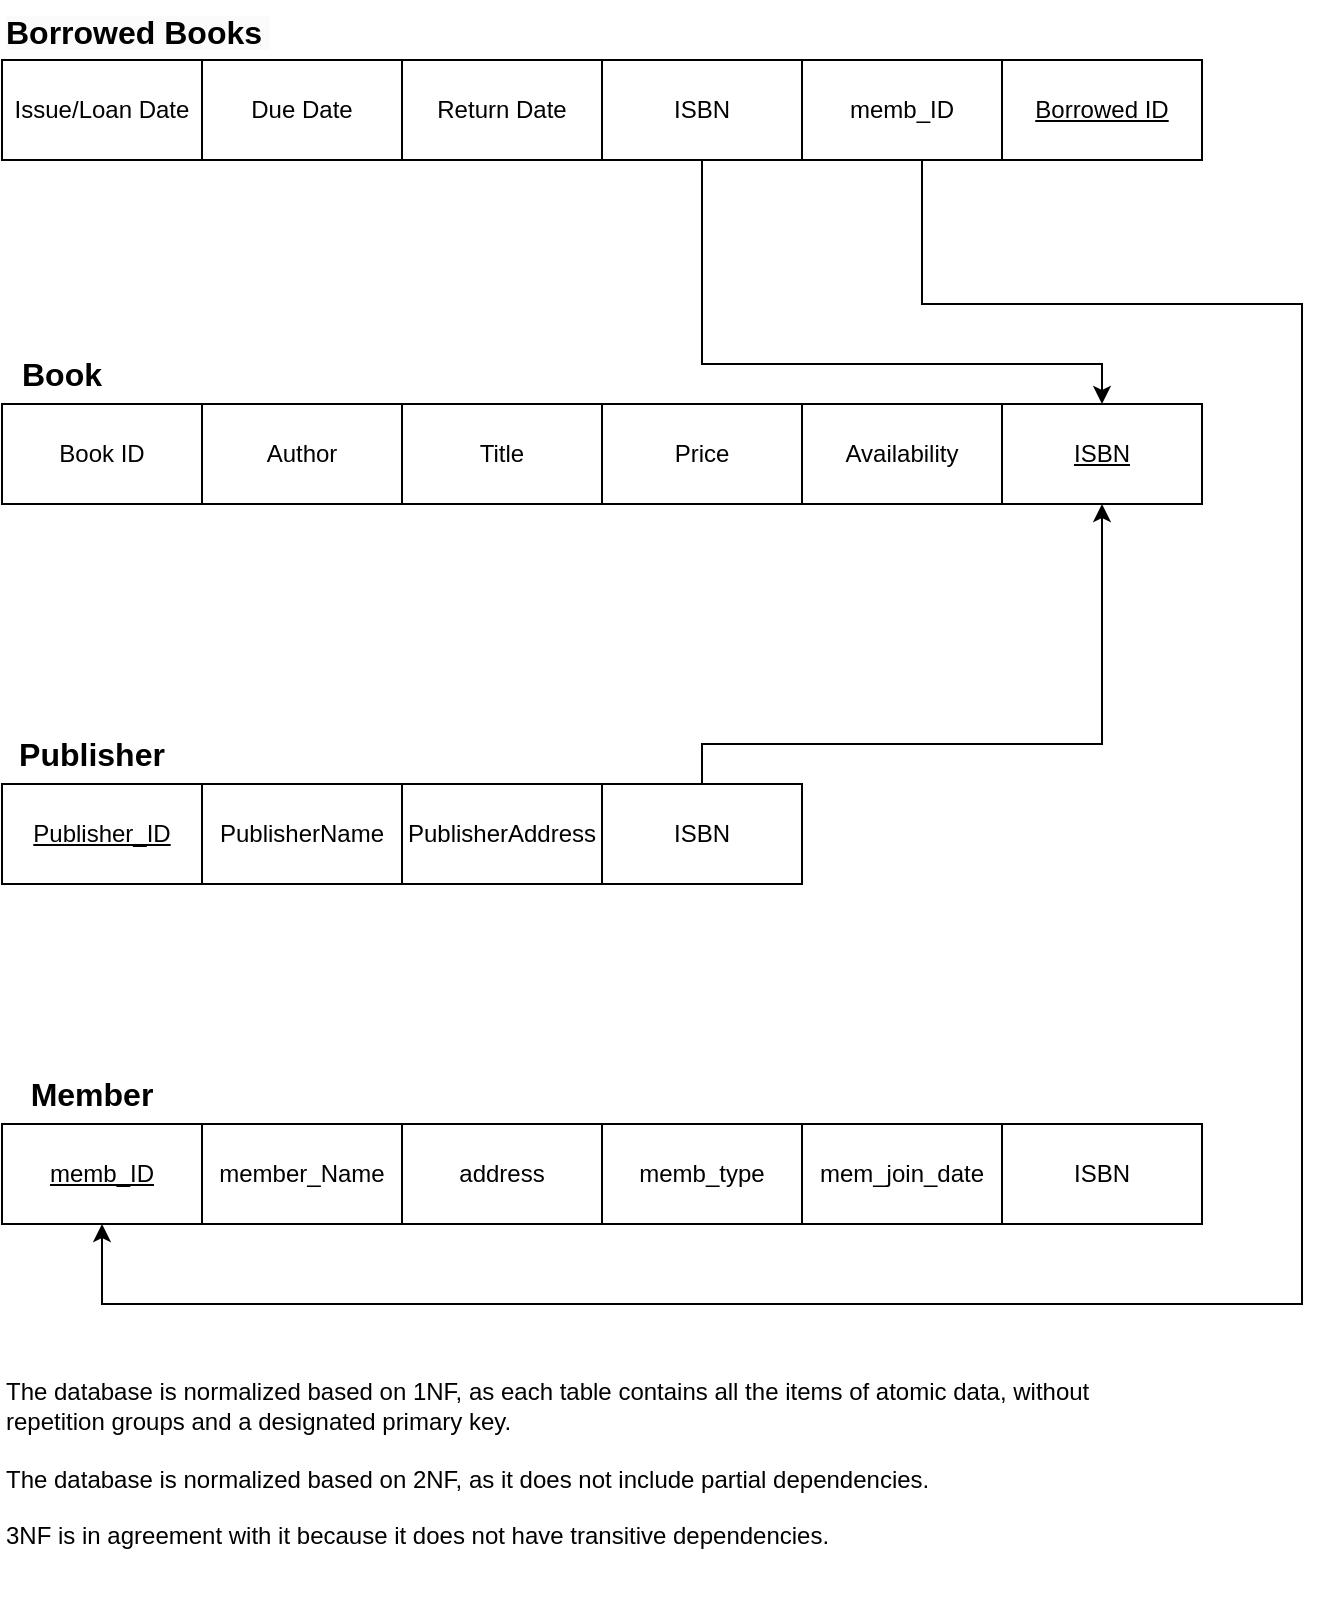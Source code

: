 <mxfile version="22.1.17" type="github">
  <diagram name="Page-1" id="e_JMkv63ZfSiVQM9Ydst">
    <mxGraphModel dx="820" dy="623" grid="1" gridSize="10" guides="1" tooltips="1" connect="1" arrows="1" fold="1" page="1" pageScale="1" pageWidth="827" pageHeight="1169" math="0" shadow="0">
      <root>
        <mxCell id="0" />
        <mxCell id="1" parent="0" />
        <mxCell id="g2Mc58VrfWElOGzlkAhz-1" value="Book ID" style="rounded=0;whiteSpace=wrap;html=1;" vertex="1" parent="1">
          <mxGeometry x="89" y="360" width="100" height="50" as="geometry" />
        </mxCell>
        <mxCell id="g2Mc58VrfWElOGzlkAhz-2" value="Author" style="rounded=0;whiteSpace=wrap;html=1;" vertex="1" parent="1">
          <mxGeometry x="189" y="360" width="100" height="50" as="geometry" />
        </mxCell>
        <mxCell id="g2Mc58VrfWElOGzlkAhz-3" value="Title" style="rounded=0;whiteSpace=wrap;html=1;" vertex="1" parent="1">
          <mxGeometry x="289" y="360" width="100" height="50" as="geometry" />
        </mxCell>
        <mxCell id="g2Mc58VrfWElOGzlkAhz-4" value="Price" style="rounded=0;whiteSpace=wrap;html=1;" vertex="1" parent="1">
          <mxGeometry x="389" y="360" width="100" height="50" as="geometry" />
        </mxCell>
        <mxCell id="g2Mc58VrfWElOGzlkAhz-5" value="Availability" style="rounded=0;whiteSpace=wrap;html=1;" vertex="1" parent="1">
          <mxGeometry x="489" y="360" width="100" height="50" as="geometry" />
        </mxCell>
        <mxCell id="g2Mc58VrfWElOGzlkAhz-6" value="ISBN" style="rounded=0;whiteSpace=wrap;html=1;fontStyle=4" vertex="1" parent="1">
          <mxGeometry x="589" y="360" width="100" height="50" as="geometry" />
        </mxCell>
        <mxCell id="g2Mc58VrfWElOGzlkAhz-7" value="Publisher_ID" style="rounded=0;whiteSpace=wrap;html=1;fontStyle=4" vertex="1" parent="1">
          <mxGeometry x="89" y="550" width="100" height="50" as="geometry" />
        </mxCell>
        <mxCell id="g2Mc58VrfWElOGzlkAhz-8" value="Book" style="text;html=1;strokeColor=none;fillColor=none;align=center;verticalAlign=middle;whiteSpace=wrap;rounded=0;fontSize=16;fontStyle=1" vertex="1" parent="1">
          <mxGeometry x="89" y="330" width="60" height="30" as="geometry" />
        </mxCell>
        <mxCell id="g2Mc58VrfWElOGzlkAhz-10" value="Publisher" style="text;html=1;strokeColor=none;fillColor=none;align=center;verticalAlign=middle;whiteSpace=wrap;rounded=0;fontSize=16;fontStyle=1" vertex="1" parent="1">
          <mxGeometry x="89" y="520" width="90" height="30" as="geometry" />
        </mxCell>
        <mxCell id="g2Mc58VrfWElOGzlkAhz-11" value="Member" style="text;html=1;strokeColor=none;fillColor=none;align=center;verticalAlign=middle;whiteSpace=wrap;rounded=0;fontSize=16;fontStyle=1" vertex="1" parent="1">
          <mxGeometry x="89" y="690" width="90" height="30" as="geometry" />
        </mxCell>
        <mxCell id="g2Mc58VrfWElOGzlkAhz-12" value="PublisherName" style="rounded=0;whiteSpace=wrap;html=1;" vertex="1" parent="1">
          <mxGeometry x="189" y="550" width="100" height="50" as="geometry" />
        </mxCell>
        <mxCell id="g2Mc58VrfWElOGzlkAhz-13" value="PublisherAddress" style="rounded=0;whiteSpace=wrap;html=1;" vertex="1" parent="1">
          <mxGeometry x="289" y="550" width="100" height="50" as="geometry" />
        </mxCell>
        <mxCell id="g2Mc58VrfWElOGzlkAhz-20" style="edgeStyle=orthogonalEdgeStyle;rounded=0;orthogonalLoop=1;jettySize=auto;html=1;" edge="1" parent="1" source="g2Mc58VrfWElOGzlkAhz-14" target="g2Mc58VrfWElOGzlkAhz-6">
          <mxGeometry relative="1" as="geometry">
            <Array as="points">
              <mxPoint x="439" y="530" />
              <mxPoint x="639" y="530" />
            </Array>
          </mxGeometry>
        </mxCell>
        <mxCell id="g2Mc58VrfWElOGzlkAhz-14" value="ISBN" style="rounded=0;whiteSpace=wrap;html=1;" vertex="1" parent="1">
          <mxGeometry x="389" y="550" width="100" height="50" as="geometry" />
        </mxCell>
        <mxCell id="g2Mc58VrfWElOGzlkAhz-28" style="edgeStyle=orthogonalEdgeStyle;rounded=0;orthogonalLoop=1;jettySize=auto;html=1;" edge="1" parent="1" source="g2Mc58VrfWElOGzlkAhz-27" target="g2Mc58VrfWElOGzlkAhz-15">
          <mxGeometry relative="1" as="geometry">
            <mxPoint x="59" y="310" as="sourcePoint" />
            <Array as="points">
              <mxPoint x="549" y="310" />
              <mxPoint x="739" y="310" />
              <mxPoint x="739" y="810" />
              <mxPoint x="139" y="810" />
            </Array>
          </mxGeometry>
        </mxCell>
        <mxCell id="g2Mc58VrfWElOGzlkAhz-15" value="memb_ID" style="rounded=0;whiteSpace=wrap;html=1;fontStyle=4" vertex="1" parent="1">
          <mxGeometry x="89" y="720" width="100" height="50" as="geometry" />
        </mxCell>
        <mxCell id="g2Mc58VrfWElOGzlkAhz-16" value="member_Name" style="rounded=0;whiteSpace=wrap;html=1;" vertex="1" parent="1">
          <mxGeometry x="189" y="720" width="100" height="50" as="geometry" />
        </mxCell>
        <mxCell id="g2Mc58VrfWElOGzlkAhz-17" value="address" style="rounded=0;whiteSpace=wrap;html=1;" vertex="1" parent="1">
          <mxGeometry x="289" y="720" width="100" height="50" as="geometry" />
        </mxCell>
        <mxCell id="g2Mc58VrfWElOGzlkAhz-18" value="memb_type" style="rounded=0;whiteSpace=wrap;html=1;" vertex="1" parent="1">
          <mxGeometry x="389" y="720" width="100" height="50" as="geometry" />
        </mxCell>
        <mxCell id="g2Mc58VrfWElOGzlkAhz-19" value="mem_join_date" style="rounded=0;whiteSpace=wrap;html=1;" vertex="1" parent="1">
          <mxGeometry x="489" y="720" width="100" height="50" as="geometry" />
        </mxCell>
        <mxCell id="g2Mc58VrfWElOGzlkAhz-21" value="Issue/Loan Date" style="rounded=0;whiteSpace=wrap;html=1;fontStyle=0" vertex="1" parent="1">
          <mxGeometry x="89" y="188" width="100" height="50" as="geometry" />
        </mxCell>
        <mxCell id="g2Mc58VrfWElOGzlkAhz-22" value="Due Date" style="rounded=0;whiteSpace=wrap;html=1;" vertex="1" parent="1">
          <mxGeometry x="189" y="188" width="100" height="50" as="geometry" />
        </mxCell>
        <mxCell id="g2Mc58VrfWElOGzlkAhz-23" value="Return Date" style="rounded=0;whiteSpace=wrap;html=1;" vertex="1" parent="1">
          <mxGeometry x="289" y="188" width="100" height="50" as="geometry" />
        </mxCell>
        <mxCell id="g2Mc58VrfWElOGzlkAhz-24" value="ISBN" style="rounded=0;whiteSpace=wrap;html=1;" vertex="1" parent="1">
          <mxGeometry x="589" y="720" width="100" height="50" as="geometry" />
        </mxCell>
        <mxCell id="g2Mc58VrfWElOGzlkAhz-26" value="The database is normalized based on 1NF, as each table contains all the items of atomic data, without repetition groups and a designated primary key.&lt;br&gt;&lt;br&gt;The database is normalized based on 2NF, as it does not include partial dependencies.&lt;br&gt;&lt;br&gt;3NF is in agreement with it because it does not have transitive dependencies.&amp;nbsp;" style="text;html=1;strokeColor=none;fillColor=none;align=left;verticalAlign=middle;whiteSpace=wrap;rounded=0;" vertex="1" parent="1">
          <mxGeometry x="89" y="820" width="550" height="140" as="geometry" />
        </mxCell>
        <mxCell id="g2Mc58VrfWElOGzlkAhz-27" value="memb_ID" style="rounded=0;whiteSpace=wrap;html=1;fontStyle=0" vertex="1" parent="1">
          <mxGeometry x="489" y="188" width="100" height="50" as="geometry" />
        </mxCell>
        <mxCell id="g2Mc58VrfWElOGzlkAhz-31" style="edgeStyle=orthogonalEdgeStyle;rounded=0;orthogonalLoop=1;jettySize=auto;html=1;" edge="1" parent="1" source="g2Mc58VrfWElOGzlkAhz-29" target="g2Mc58VrfWElOGzlkAhz-6">
          <mxGeometry relative="1" as="geometry">
            <Array as="points">
              <mxPoint x="439" y="340" />
              <mxPoint x="639" y="340" />
            </Array>
          </mxGeometry>
        </mxCell>
        <mxCell id="g2Mc58VrfWElOGzlkAhz-29" value="ISBN" style="rounded=0;whiteSpace=wrap;html=1;" vertex="1" parent="1">
          <mxGeometry x="389" y="188" width="100" height="50" as="geometry" />
        </mxCell>
        <mxCell id="g2Mc58VrfWElOGzlkAhz-32" value="Borrowed ID" style="rounded=0;whiteSpace=wrap;html=1;fontStyle=4" vertex="1" parent="1">
          <mxGeometry x="589" y="188" width="100" height="50" as="geometry" />
        </mxCell>
        <mxCell id="g2Mc58VrfWElOGzlkAhz-33" value="&lt;span style=&quot;caret-color: rgb(0, 0, 0); color: rgb(0, 0, 0); font-family: Helvetica; font-size: 16px; font-style: normal; font-variant-caps: normal; font-weight: 700; letter-spacing: normal; text-align: center; text-indent: 0px; text-transform: none; word-spacing: 0px; -webkit-text-stroke-width: 0px; background-color: rgb(251, 251, 251); text-decoration: none; float: none; display: inline !important;&quot;&gt;Borrowed Books&amp;nbsp;&lt;/span&gt;" style="text;whiteSpace=wrap;html=1;" vertex="1" parent="1">
          <mxGeometry x="89" y="158" width="211" height="40" as="geometry" />
        </mxCell>
      </root>
    </mxGraphModel>
  </diagram>
</mxfile>
